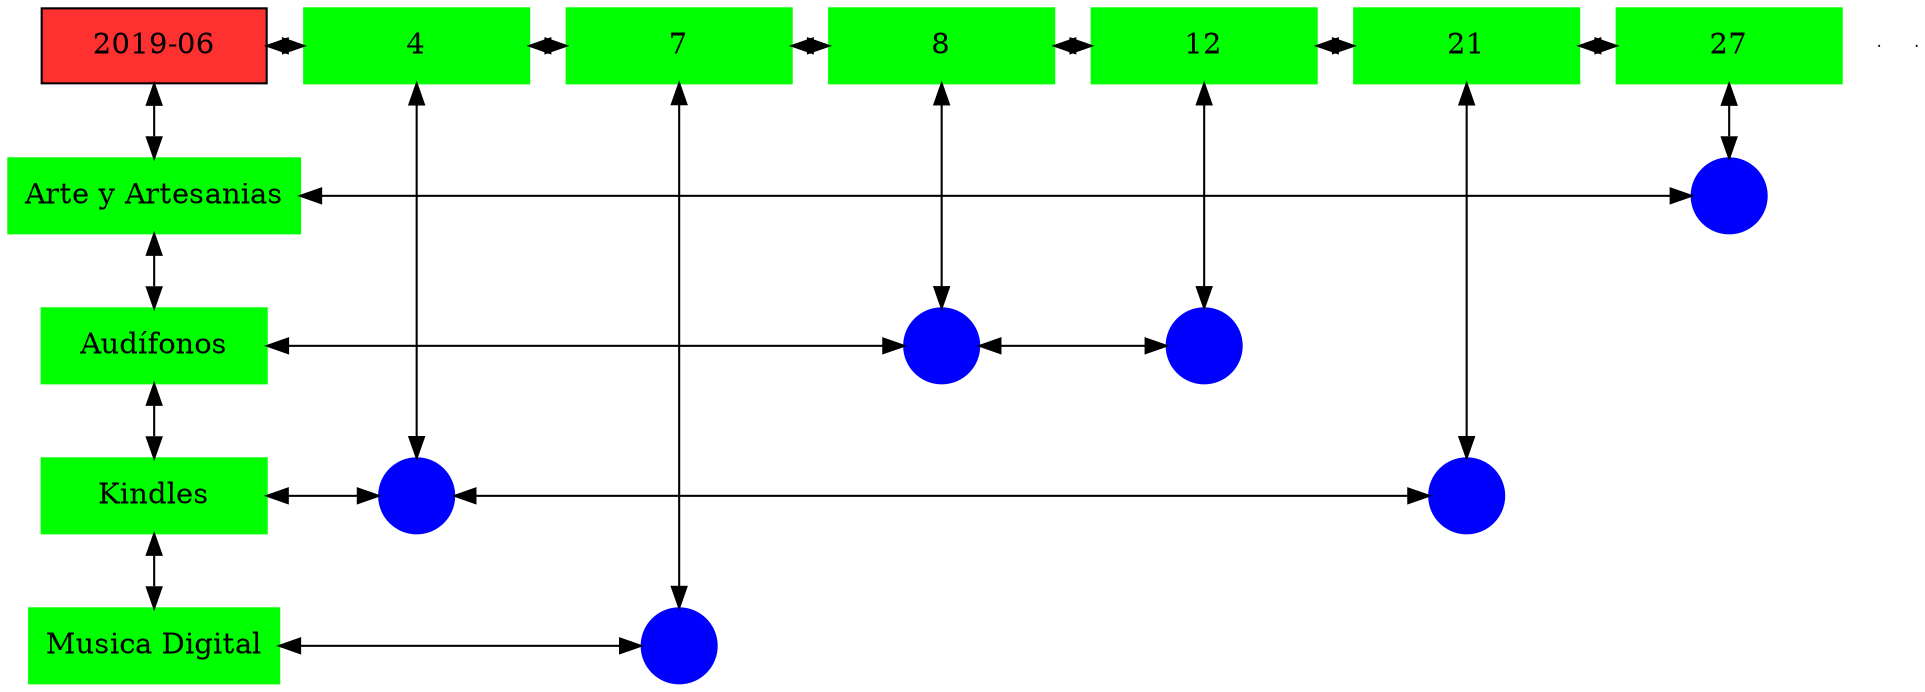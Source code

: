 digraph G{
node[shape="box"];
nodeMt[ label = "2019-06", width = 1.5, style = filled, fillcolor = firebrick1, group = 1 ];
e0[ shape = point, width = 0 ];
e1[ shape = point, width = 0 ];
node0xc0023091d0[label="4",color=green,style =filled,width = 1.5 group=4];
nodeMt->node0xc0023091d0[dir="both"];
{rank=same;nodeMt;node0xc0023091d0;}
node0xc0022bcf50[label="7",color=green,style =filled,width = 1.5 group=7];
node0xc0023091d0->node0xc0022bcf50[dir="both"];
{rank=same;node0xc0023091d0;node0xc0022bcf50;}
node0xc00216a870[label="8",color=green,style =filled,width = 1.5 group=8];
node0xc0022bcf50->node0xc00216a870[dir="both"];
{rank=same;node0xc0022bcf50;node0xc00216a870;}
node0xc0021db4a0[label="12",color=green,style =filled,width = 1.5 group=12];
node0xc00216a870->node0xc0021db4a0[dir="both"];
{rank=same;node0xc00216a870;node0xc0021db4a0;}
node0xc002223ef0[label="21",color=green,style =filled,width = 1.5 group=21];
node0xc0021db4a0->node0xc002223ef0[dir="both"];
{rank=same;node0xc0021db4a0;node0xc002223ef0;}
node0xc0020503c0[label="27",color=green,style =filled,width = 1.5 group=27];
node0xc002223ef0->node0xc0020503c0[dir="both"];
{rank=same;node0xc002223ef0;node0xc0020503c0;}
node0xc002050370[label="Arte y Artesanias",color=green,style =filled width = 1.5 group=1];
node0xc00204c680[label="",color=blue,style =filled, width = 0.5 group=27 shape=circle];
node0xc002050370->node0xc00204c680[dir="both"];
{rank=same;node0xc002050370;node0xc00204c680;}
node0xc00216a820[label="Audífonos",color=green,style =filled width = 1.5 group=1];
node0xc0021d7480[label="",color=blue,style =filled, width = 0.5 group=8 shape=circle];
node0xc00216a820->node0xc0021d7480[dir="both"];
{rank=same;node0xc00216a820;node0xc0021d7480;}
node0xc0021d7700[label="",color=blue,style =filled, width = 0.5 group=12 shape=circle];
node0xc0021d7480->node0xc0021d7700[dir="both"];
{rank=same;node0xc0021d7700;node0xc0021d7480;}
node0xc002223ea0[label="Kindles",color=green,style =filled width = 1.5 group=1];
node0xc002305580[label="",color=blue,style =filled, width = 0.5 group=4 shape=circle];
node0xc002223ea0->node0xc002305580[dir="both"];
{rank=same;node0xc002223ea0;node0xc002305580;}
node0xc002232e00[label="",color=blue,style =filled, width = 0.5 group=21 shape=circle];
node0xc002305580->node0xc002232e00[dir="both"];
{rank=same;node0xc002232e00;node0xc002305580;}
node0xc0022bcf00[label="Musica Digital",color=green,style =filled width = 1.5 group=1];
node0xc0022b1f80[label="",color=blue,style =filled, width = 0.5 group=7 shape=circle];
node0xc0022bcf00->node0xc0022b1f80[dir="both"];
{rank=same;node0xc0022bcf00;node0xc0022b1f80;}
node0xc0023091d0->node0xc002305580[dir="both"];
node0xc0022bcf50->node0xc0022b1f80[dir="both"];
node0xc00216a870->node0xc0021d7480[dir="both"];
node0xc0021db4a0->node0xc0021d7700[dir="both"];
node0xc002223ef0->node0xc002232e00[dir="both"];
node0xc0020503c0->node0xc00204c680[dir="both"];
nodeMt->node0xc002050370[dir="both"];
node0xc002050370->node0xc00216a820[dir="both"];
node0xc00216a820->node0xc002223ea0[dir="both"];
node0xc002223ea0->node0xc0022bcf00[dir="both"];
}
